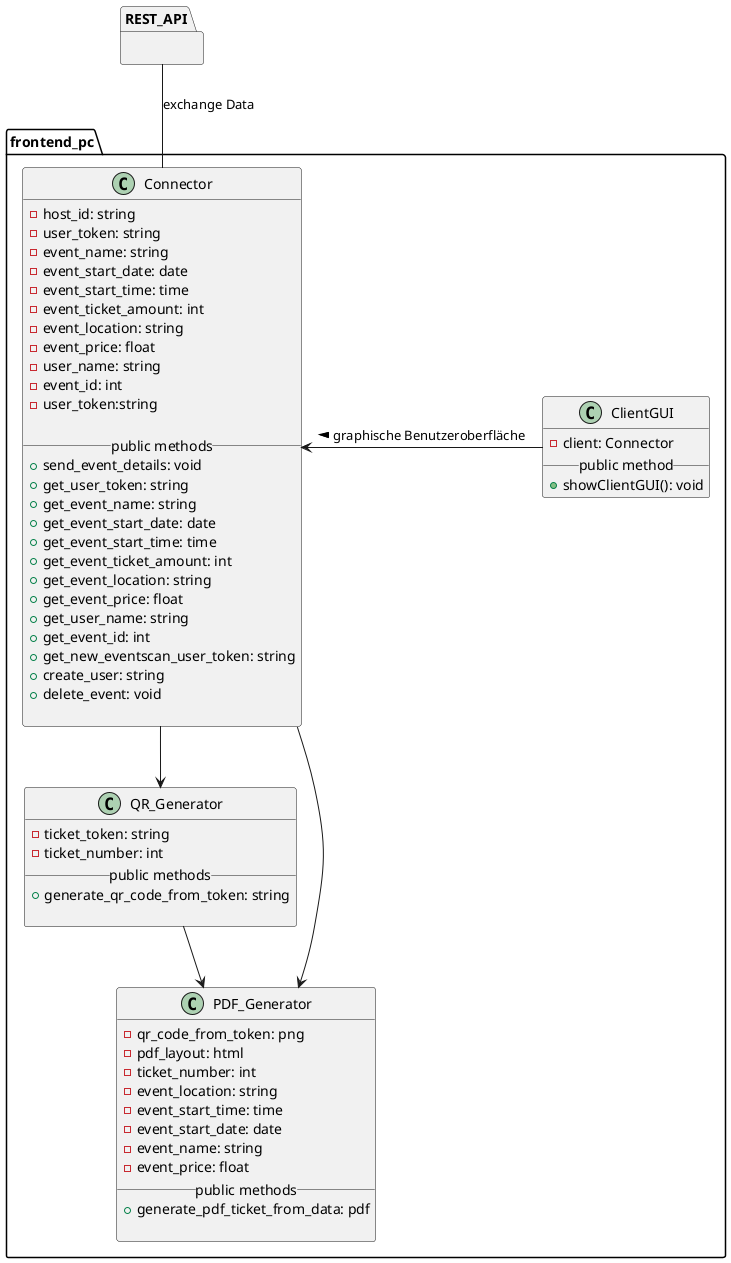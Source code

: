 @startuml frontend_pc

' === frontend pc ===
package frontend_pc{



        ' QR Generator
    class QR_Generator {
        - ticket_token: string
        - ticket_number: int
        __public methods__
        + generate_qr_code_from_token: string
        
    }

    ' PDF Generator
    class PDF_Generator {
        - qr_code_from_token: png
        - pdf_layout: html
        - ticket_number: int
        - event_location: string
        - event_start_time: time
        - event_start_date: date
        - event_name: string
        - event_price: float
        __public methods__
        + generate_pdf_ticket_from_data: pdf
        
    }

        ' connector
    class Connector {
        - host_id: string
        - user_token: string
        - event_name: string
        - event_start_date: date
        - event_start_time: time
        - event_ticket_amount: int
        - event_location: string
        - event_price: float
        - user_name: string
        - event_id: int
        - user_token:string

        __public methods__
        + send_event_details: void
        + get_user_token: string
        + get_event_name: string
        + get_event_start_date: date
        + get_event_start_time: time
        + get_event_ticket_amount: int
        + get_event_location: string
        + get_event_price: float
        + get_user_name: string
        + get_event_id: int 
        + get_new_eventscan_user_token: string
        + create_user: string
        + delete_event: void
        
    }





    ' ClientGUI
    class ClientGUI {
        - client: Connector
        __public method__
        + showClientGUI(): void
    }

   

    ' Interaktionen
    Connector -d-> QR_Generator
    QR_Generator -d-> PDF_Generator
    Connector -d-> PDF_Generator

    Connector <-r- ClientGUI : < graphische Benutzeroberfläche


}

' Blackbox
package REST_API {}





' Interaktionen
Connector -u- REST_API: exchange Data

@enduml